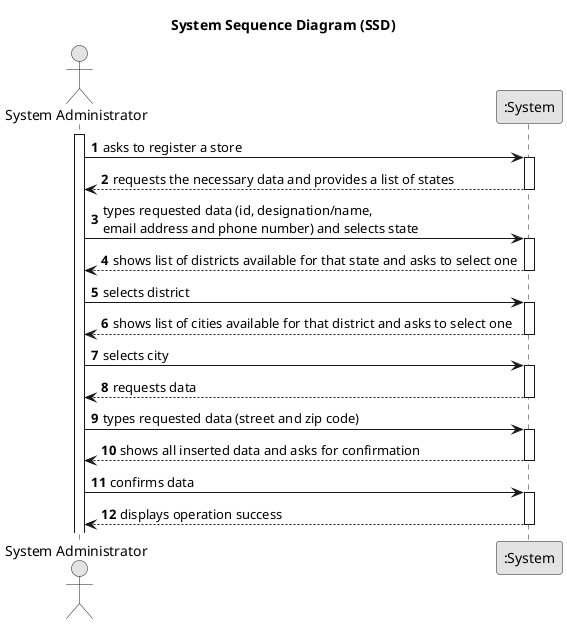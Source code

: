 @startuml
skinparam monochrome true
skinparam packageStyle rectangle
skinparam shadowing false

title System Sequence Diagram (SSD)

autonumber

actor "System Administrator" as Admin
participant ":System" as System

activate Admin

    Admin -> System : asks to register a store
    activate System

        System --> Admin : requests the necessary data and provides a list of states
    deactivate System

    Admin -> System : types requested data (id, designation/name, \nemail address and phone number) and selects state
    activate System

        System --> Admin : shows list of districts available for that state and asks to select one
    deactivate System

    Admin -> System : selects district
    activate System

        System --> Admin : shows list of cities available for that district and asks to select one
    deactivate System

    Admin -> System : selects city
    activate System

        System --> Admin : requests data
    deactivate System

    Admin -> System : types requested data (street and zip code)
    activate System

        System --> Admin : shows all inserted data and asks for confirmation
    deactivate System

    Admin -> System : confirms data
    activate System

        System --> Admin : displays operation success
    deactivate System

@enduml